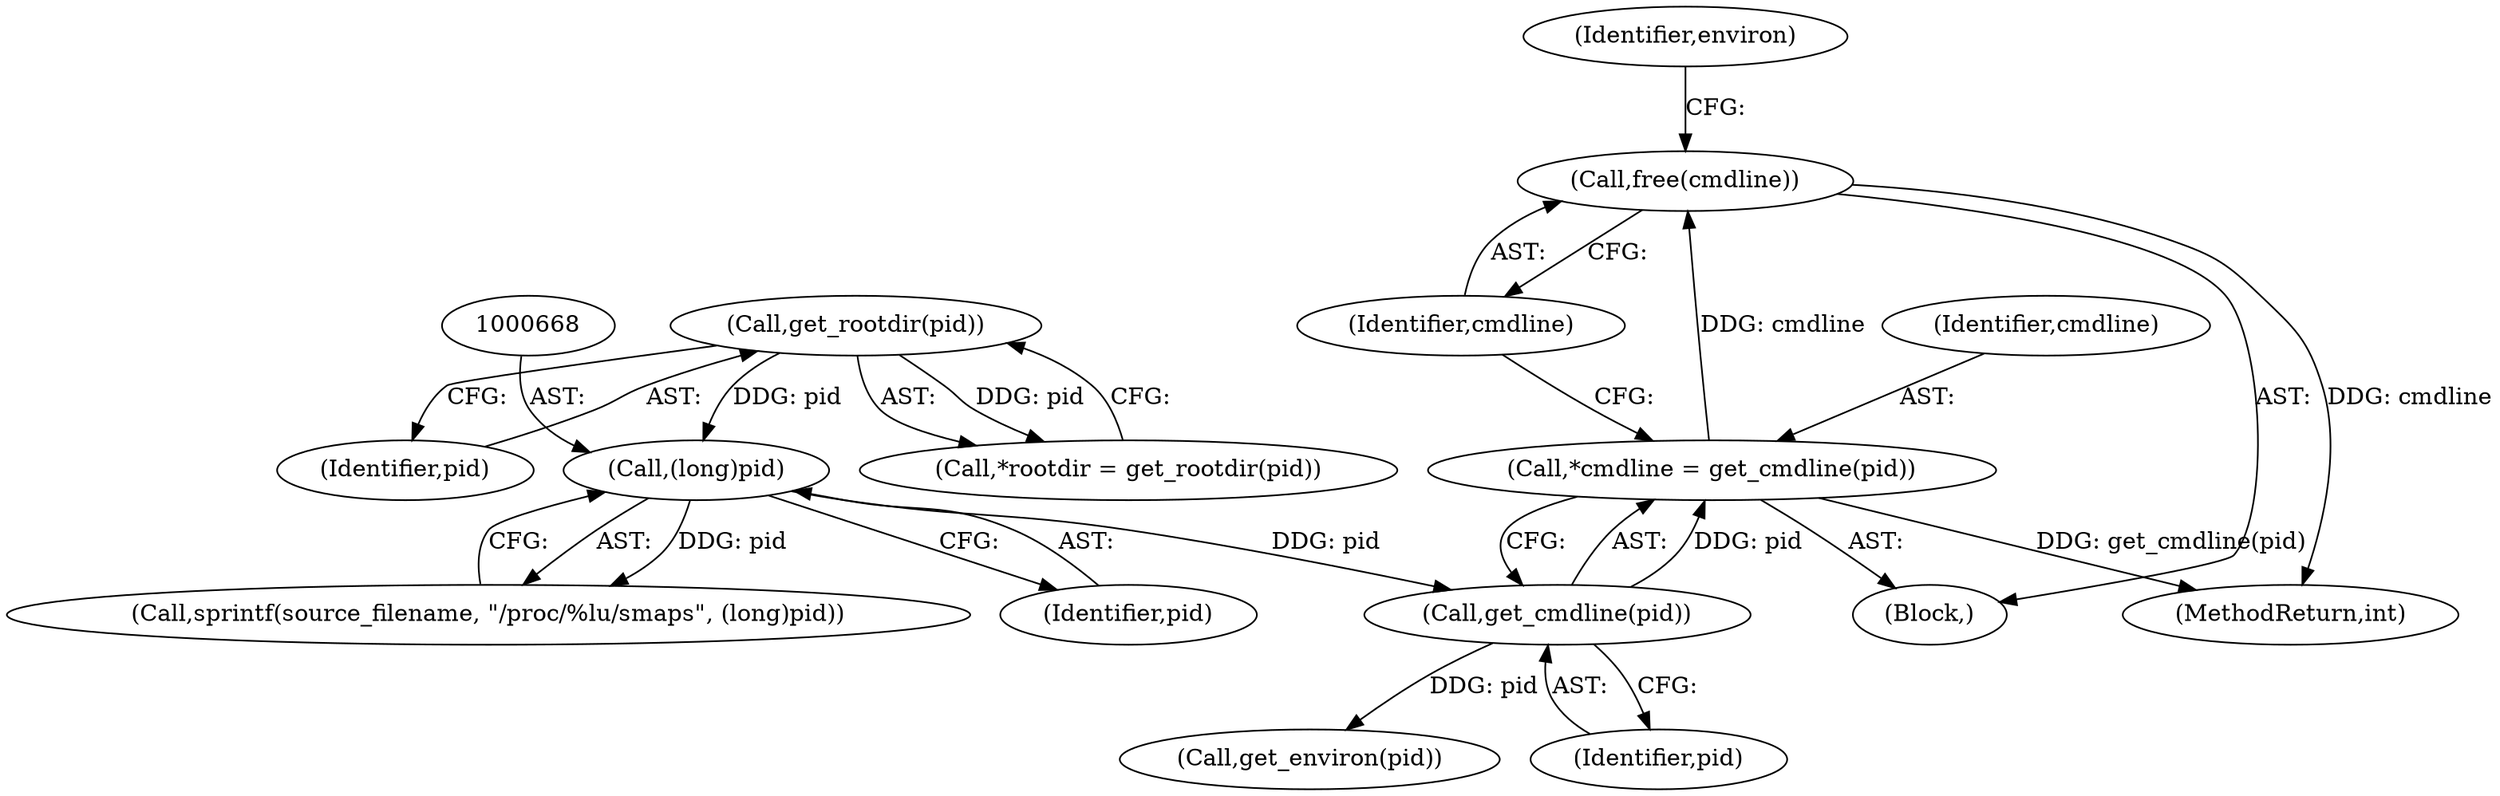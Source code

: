 digraph "0_abrt_8939398b82006ba1fec4ed491339fc075f43fc7c_1@API" {
"1000843" [label="(Call,free(cmdline))"];
"1000839" [label="(Call,*cmdline = get_cmdline(pid))"];
"1000841" [label="(Call,get_cmdline(pid))"];
"1000667" [label="(Call,(long)pid)"];
"1000654" [label="(Call,get_rootdir(pid))"];
"1000840" [label="(Identifier,cmdline)"];
"1000654" [label="(Call,get_rootdir(pid))"];
"1000844" [label="(Identifier,cmdline)"];
"1000841" [label="(Call,get_cmdline(pid))"];
"1000848" [label="(Call,get_environ(pid))"];
"1000655" [label="(Identifier,pid)"];
"1000650" [label="(Block,)"];
"1000843" [label="(Call,free(cmdline))"];
"1000667" [label="(Call,(long)pid)"];
"1000669" [label="(Identifier,pid)"];
"1000839" [label="(Call,*cmdline = get_cmdline(pid))"];
"1000842" [label="(Identifier,pid)"];
"1000847" [label="(Identifier,environ)"];
"1001228" [label="(MethodReturn,int)"];
"1000664" [label="(Call,sprintf(source_filename, \"/proc/%lu/smaps\", (long)pid))"];
"1000652" [label="(Call,*rootdir = get_rootdir(pid))"];
"1000843" -> "1000650"  [label="AST: "];
"1000843" -> "1000844"  [label="CFG: "];
"1000844" -> "1000843"  [label="AST: "];
"1000847" -> "1000843"  [label="CFG: "];
"1000843" -> "1001228"  [label="DDG: cmdline"];
"1000839" -> "1000843"  [label="DDG: cmdline"];
"1000839" -> "1000650"  [label="AST: "];
"1000839" -> "1000841"  [label="CFG: "];
"1000840" -> "1000839"  [label="AST: "];
"1000841" -> "1000839"  [label="AST: "];
"1000844" -> "1000839"  [label="CFG: "];
"1000839" -> "1001228"  [label="DDG: get_cmdline(pid)"];
"1000841" -> "1000839"  [label="DDG: pid"];
"1000841" -> "1000842"  [label="CFG: "];
"1000842" -> "1000841"  [label="AST: "];
"1000667" -> "1000841"  [label="DDG: pid"];
"1000841" -> "1000848"  [label="DDG: pid"];
"1000667" -> "1000664"  [label="AST: "];
"1000667" -> "1000669"  [label="CFG: "];
"1000668" -> "1000667"  [label="AST: "];
"1000669" -> "1000667"  [label="AST: "];
"1000664" -> "1000667"  [label="CFG: "];
"1000667" -> "1000664"  [label="DDG: pid"];
"1000654" -> "1000667"  [label="DDG: pid"];
"1000654" -> "1000652"  [label="AST: "];
"1000654" -> "1000655"  [label="CFG: "];
"1000655" -> "1000654"  [label="AST: "];
"1000652" -> "1000654"  [label="CFG: "];
"1000654" -> "1000652"  [label="DDG: pid"];
}
